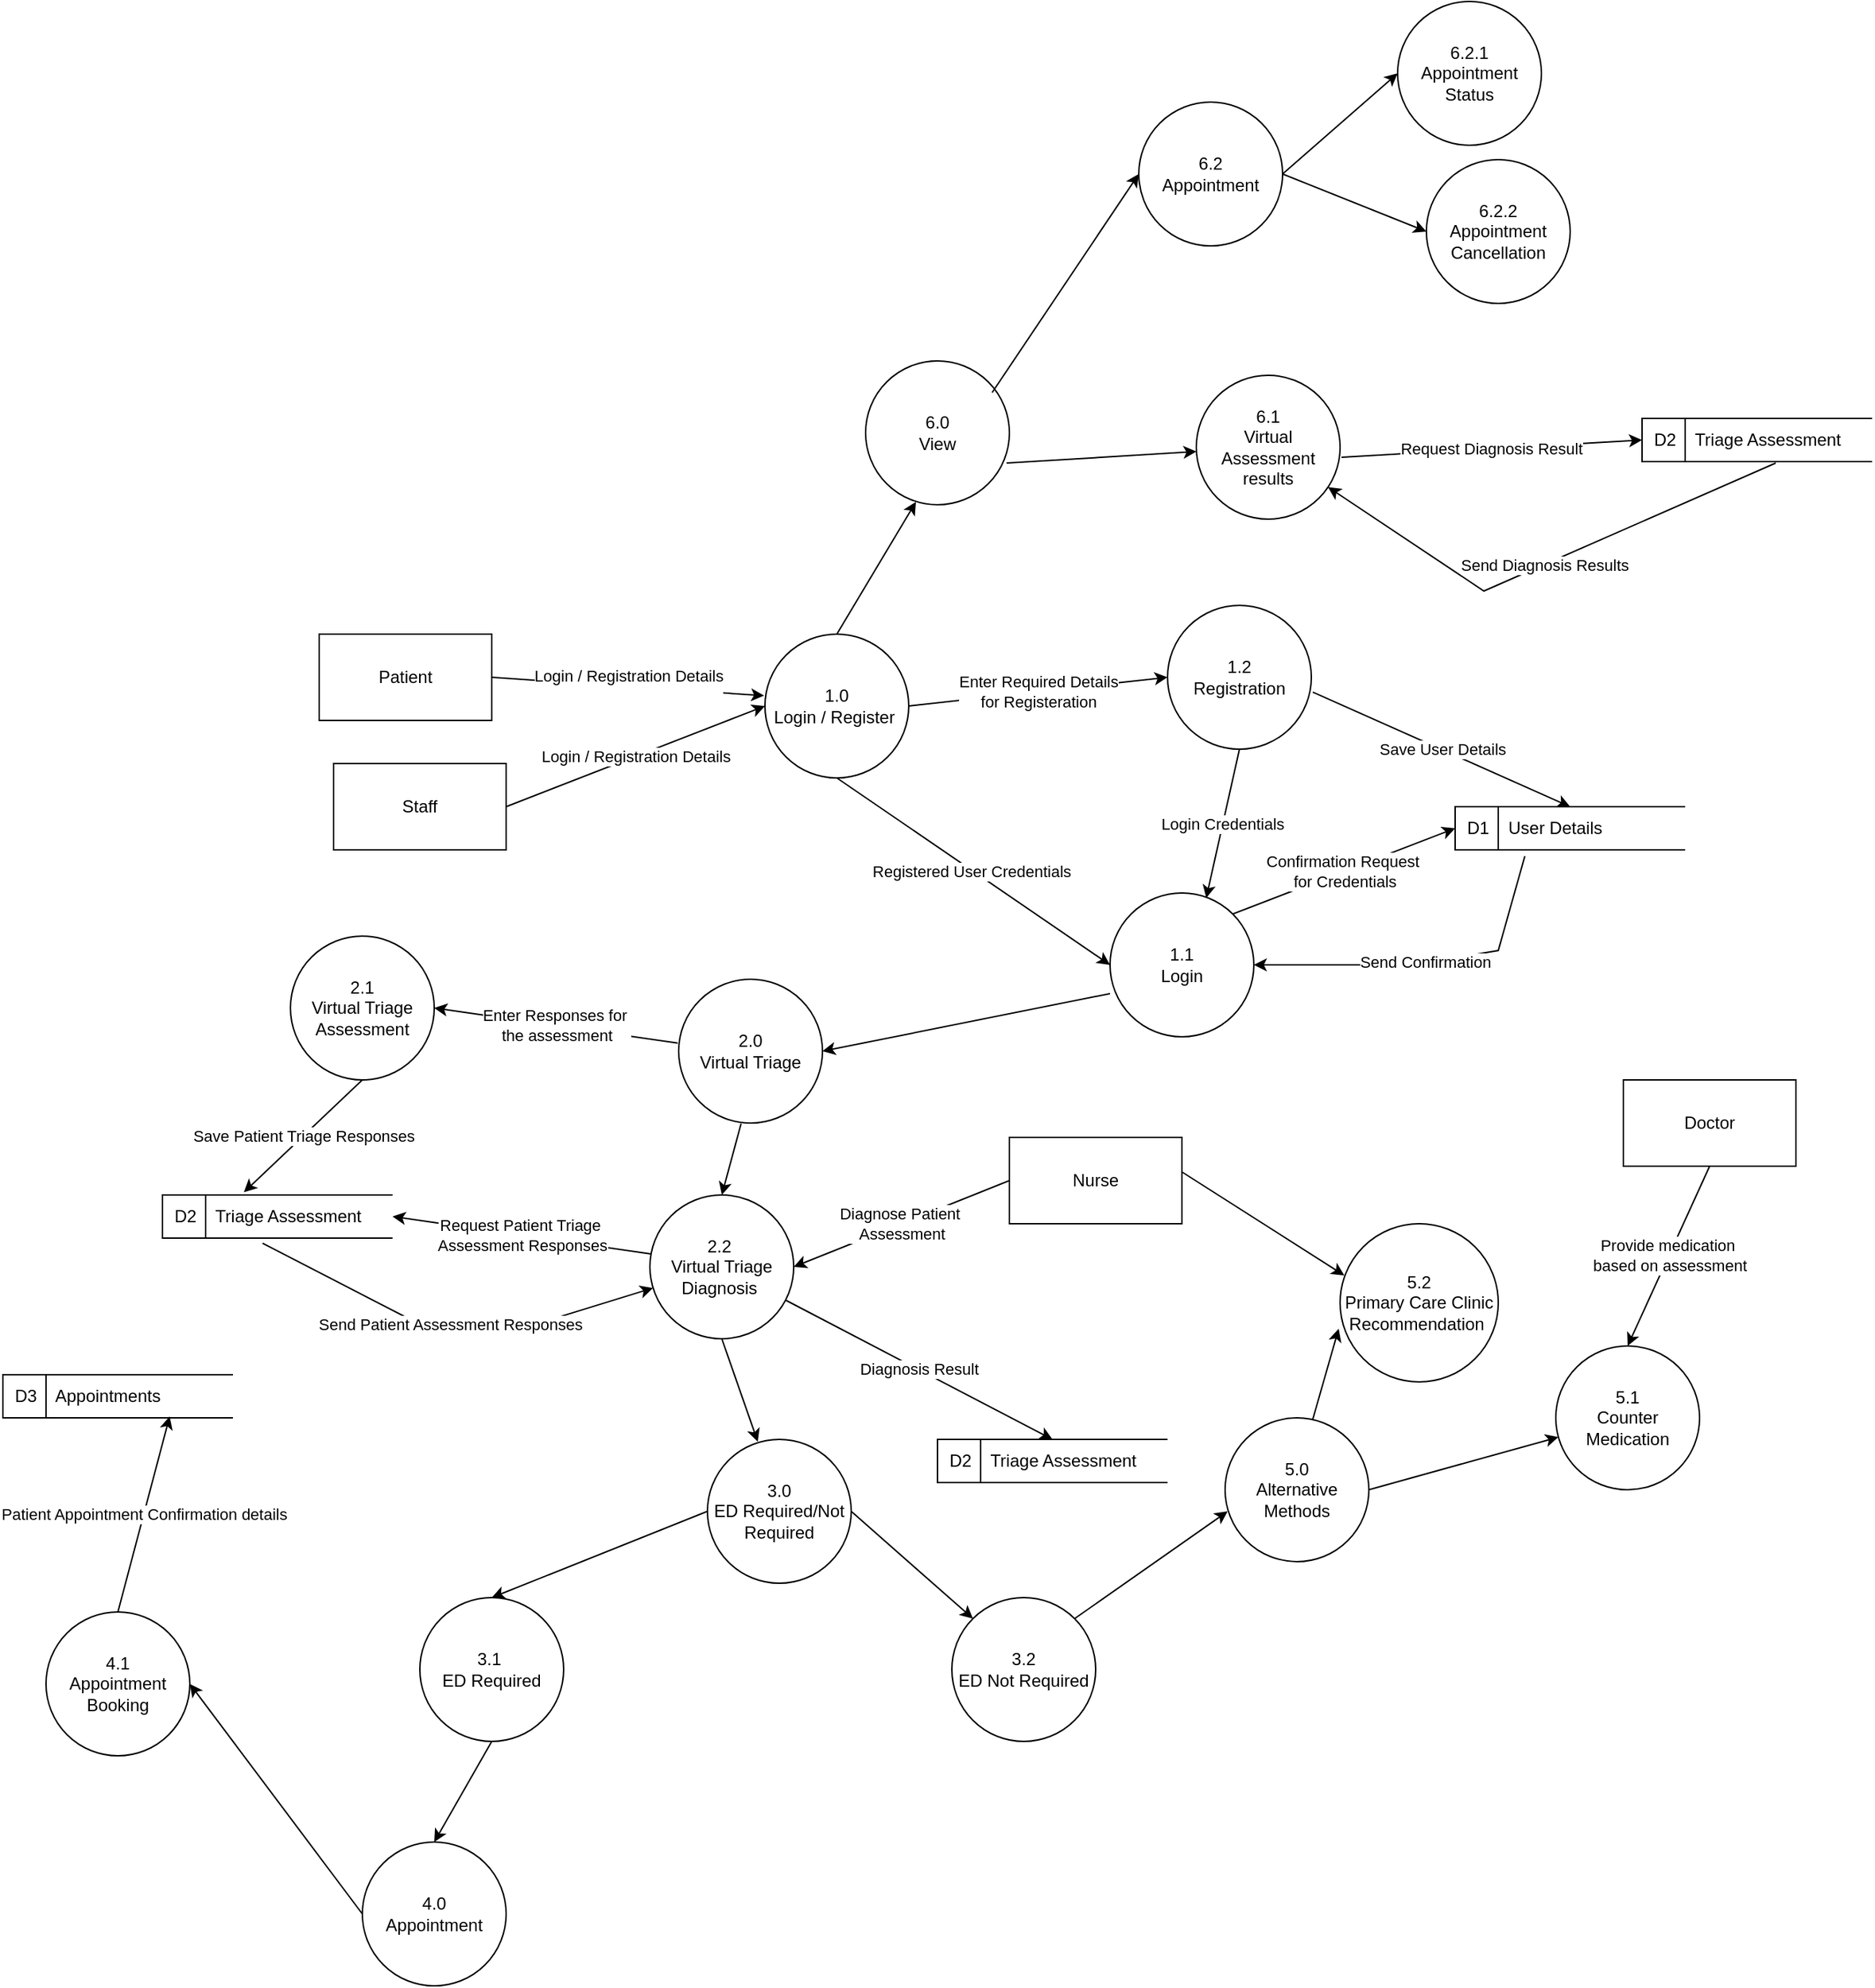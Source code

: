 <mxfile version="24.7.17">
  <diagram name="Page-1" id="96zTGkCK_pAWWn0Q6g7E">
    <mxGraphModel dx="2501" dy="1907" grid="1" gridSize="10" guides="1" tooltips="1" connect="1" arrows="1" fold="1" page="1" pageScale="1" pageWidth="827" pageHeight="1169" math="0" shadow="0">
      <root>
        <mxCell id="0" />
        <mxCell id="1" parent="0" />
        <mxCell id="Bff2i-X7J1a3gPwycmxD-1" value="Patient" style="rounded=0;whiteSpace=wrap;html=1;" parent="1" vertex="1">
          <mxGeometry x="-80" y="40" width="120" height="60" as="geometry" />
        </mxCell>
        <mxCell id="Bff2i-X7J1a3gPwycmxD-2" value="&lt;div&gt;1.0&lt;/div&gt;Login / Register&amp;nbsp;" style="ellipse;whiteSpace=wrap;html=1;aspect=fixed;" parent="1" vertex="1">
          <mxGeometry x="230" y="40" width="100" height="100" as="geometry" />
        </mxCell>
        <mxCell id="Bff2i-X7J1a3gPwycmxD-3" value="Staff" style="rounded=0;whiteSpace=wrap;html=1;" parent="1" vertex="1">
          <mxGeometry x="-70" y="130" width="120" height="60" as="geometry" />
        </mxCell>
        <mxCell id="Bff2i-X7J1a3gPwycmxD-4" value="&#xa;&lt;span style=&quot;color: rgb(0, 0, 0); font-family: Helvetica; font-size: 11px; font-style: normal; font-variant-ligatures: normal; font-variant-caps: normal; font-weight: 400; letter-spacing: normal; orphans: 2; text-align: center; text-indent: 0px; text-transform: none; widows: 2; word-spacing: 0px; -webkit-text-stroke-width: 0px; white-space: nowrap; background-color: rgb(255, 255, 255); text-decoration-thickness: initial; text-decoration-style: initial; text-decoration-color: initial; display: inline !important; float: none;&quot;&gt;Login / Registration Details&lt;/span&gt;&#xa;&#xa;" style="endArrow=classic;html=1;rounded=0;entryX=-0.006;entryY=0.428;entryDx=0;entryDy=0;entryPerimeter=0;exitX=1;exitY=0.5;exitDx=0;exitDy=0;" parent="1" source="Bff2i-X7J1a3gPwycmxD-1" target="Bff2i-X7J1a3gPwycmxD-2" edge="1">
          <mxGeometry width="50" height="50" relative="1" as="geometry">
            <mxPoint x="120" y="120" as="sourcePoint" />
            <mxPoint x="170" y="70" as="targetPoint" />
          </mxGeometry>
        </mxCell>
        <mxCell id="Bff2i-X7J1a3gPwycmxD-5" value="Login / Registration Details" style="endArrow=classic;html=1;rounded=0;entryX=0;entryY=0.5;entryDx=0;entryDy=0;exitX=1;exitY=0.5;exitDx=0;exitDy=0;" parent="1" source="Bff2i-X7J1a3gPwycmxD-3" target="Bff2i-X7J1a3gPwycmxD-2" edge="1">
          <mxGeometry width="50" height="50" relative="1" as="geometry">
            <mxPoint x="50" y="80" as="sourcePoint" />
            <mxPoint x="239" y="93" as="targetPoint" />
          </mxGeometry>
        </mxCell>
        <mxCell id="Bff2i-X7J1a3gPwycmxD-6" value="1.1&lt;div&gt;Login&lt;/div&gt;" style="ellipse;whiteSpace=wrap;html=1;aspect=fixed;" parent="1" vertex="1">
          <mxGeometry x="470" y="220" width="100" height="100" as="geometry" />
        </mxCell>
        <mxCell id="Bff2i-X7J1a3gPwycmxD-8" value="1.2&lt;div&gt;Registration&lt;/div&gt;" style="ellipse;whiteSpace=wrap;html=1;aspect=fixed;" parent="1" vertex="1">
          <mxGeometry x="510" y="20" width="100" height="100" as="geometry" />
        </mxCell>
        <mxCell id="Bff2i-X7J1a3gPwycmxD-9" value="Enter Required Details&lt;div&gt;for Registeration&lt;/div&gt;" style="endArrow=classic;html=1;rounded=0;entryX=0;entryY=0.5;entryDx=0;entryDy=0;exitX=1;exitY=0.5;exitDx=0;exitDy=0;" parent="1" source="Bff2i-X7J1a3gPwycmxD-2" target="Bff2i-X7J1a3gPwycmxD-8" edge="1">
          <mxGeometry width="50" height="50" relative="1" as="geometry">
            <mxPoint x="350" y="120" as="sourcePoint" />
            <mxPoint x="400" y="70" as="targetPoint" />
          </mxGeometry>
        </mxCell>
        <mxCell id="Bff2i-X7J1a3gPwycmxD-10" value="Registered User Credentials&amp;nbsp;" style="endArrow=classic;html=1;rounded=0;exitX=0.5;exitY=1;exitDx=0;exitDy=0;entryX=0;entryY=0.5;entryDx=0;entryDy=0;" parent="1" source="Bff2i-X7J1a3gPwycmxD-2" target="Bff2i-X7J1a3gPwycmxD-6" edge="1">
          <mxGeometry width="50" height="50" relative="1" as="geometry">
            <mxPoint x="290" y="230" as="sourcePoint" />
            <mxPoint x="340" y="180" as="targetPoint" />
          </mxGeometry>
        </mxCell>
        <mxCell id="Bff2i-X7J1a3gPwycmxD-11" value="&amp;nbsp;D1&amp;nbsp; &amp;nbsp; User Details" style="html=1;dashed=0;whiteSpace=wrap;shape=mxgraph.dfd.dataStoreID;align=left;spacingLeft=3;points=[[0,0],[0.5,0],[1,0],[0,0.5],[1,0.5],[0,1],[0.5,1],[1,1]];" parent="1" vertex="1">
          <mxGeometry x="710" y="160" width="160" height="30" as="geometry" />
        </mxCell>
        <mxCell id="Bff2i-X7J1a3gPwycmxD-12" value="Save User Details" style="endArrow=classic;html=1;rounded=0;entryX=0.5;entryY=0;entryDx=0;entryDy=0;exitX=1.01;exitY=0.603;exitDx=0;exitDy=0;exitPerimeter=0;" parent="1" source="Bff2i-X7J1a3gPwycmxD-8" target="Bff2i-X7J1a3gPwycmxD-11" edge="1">
          <mxGeometry width="50" height="50" relative="1" as="geometry">
            <mxPoint x="690" y="100" as="sourcePoint" />
            <mxPoint x="740" y="50" as="targetPoint" />
          </mxGeometry>
        </mxCell>
        <mxCell id="Bff2i-X7J1a3gPwycmxD-13" value="Login Credentials" style="endArrow=classic;html=1;rounded=0;entryX=0.669;entryY=0.035;entryDx=0;entryDy=0;entryPerimeter=0;exitX=0.5;exitY=1;exitDx=0;exitDy=0;" parent="1" source="Bff2i-X7J1a3gPwycmxD-8" target="Bff2i-X7J1a3gPwycmxD-6" edge="1">
          <mxGeometry width="50" height="50" relative="1" as="geometry">
            <mxPoint x="590" y="280" as="sourcePoint" />
            <mxPoint x="640" y="230" as="targetPoint" />
          </mxGeometry>
        </mxCell>
        <mxCell id="Bff2i-X7J1a3gPwycmxD-14" value="Confirmation Request&amp;nbsp;&lt;div&gt;for Credentials&lt;/div&gt;" style="endArrow=classic;html=1;rounded=0;entryX=0;entryY=0.5;entryDx=0;entryDy=0;exitX=1;exitY=0;exitDx=0;exitDy=0;" parent="1" source="Bff2i-X7J1a3gPwycmxD-6" target="Bff2i-X7J1a3gPwycmxD-11" edge="1">
          <mxGeometry width="50" height="50" relative="1" as="geometry">
            <mxPoint x="580" y="270" as="sourcePoint" />
            <mxPoint x="630" y="220" as="targetPoint" />
          </mxGeometry>
        </mxCell>
        <mxCell id="Bff2i-X7J1a3gPwycmxD-15" value="Send Confirmation" style="endArrow=classic;html=1;rounded=0;entryX=1;entryY=0.5;entryDx=0;entryDy=0;exitX=0.303;exitY=1.145;exitDx=0;exitDy=0;exitPerimeter=0;" parent="1" source="Bff2i-X7J1a3gPwycmxD-11" target="Bff2i-X7J1a3gPwycmxD-6" edge="1">
          <mxGeometry width="50" height="50" relative="1" as="geometry">
            <mxPoint x="670" y="310" as="sourcePoint" />
            <mxPoint x="720" y="260" as="targetPoint" />
            <Array as="points">
              <mxPoint x="740" y="260" />
              <mxPoint x="680" y="270" />
            </Array>
          </mxGeometry>
        </mxCell>
        <mxCell id="Bff2i-X7J1a3gPwycmxD-16" value="2.0&lt;div&gt;Virtual Triage&lt;/div&gt;" style="ellipse;whiteSpace=wrap;html=1;aspect=fixed;" parent="1" vertex="1">
          <mxGeometry x="170" y="280" width="100" height="100" as="geometry" />
        </mxCell>
        <mxCell id="Bff2i-X7J1a3gPwycmxD-17" value="" style="endArrow=classic;html=1;rounded=0;entryX=1;entryY=0.5;entryDx=0;entryDy=0;exitX=0;exitY=0.7;exitDx=0;exitDy=0;exitPerimeter=0;" parent="1" source="Bff2i-X7J1a3gPwycmxD-6" target="Bff2i-X7J1a3gPwycmxD-16" edge="1">
          <mxGeometry width="50" height="50" relative="1" as="geometry">
            <mxPoint x="330" y="340" as="sourcePoint" />
            <mxPoint x="380" y="290" as="targetPoint" />
          </mxGeometry>
        </mxCell>
        <mxCell id="Bff2i-X7J1a3gPwycmxD-18" value="2.1&lt;div&gt;Virtual Triage Assessment&lt;/div&gt;" style="ellipse;whiteSpace=wrap;html=1;aspect=fixed;" parent="1" vertex="1">
          <mxGeometry x="-100" y="250" width="100" height="100" as="geometry" />
        </mxCell>
        <mxCell id="Bff2i-X7J1a3gPwycmxD-19" value="Enter Responses for&amp;nbsp;&lt;div&gt;the assessment&lt;/div&gt;" style="endArrow=classic;html=1;rounded=0;entryX=1;entryY=0.5;entryDx=0;entryDy=0;exitX=-0.007;exitY=0.444;exitDx=0;exitDy=0;exitPerimeter=0;" parent="1" source="Bff2i-X7J1a3gPwycmxD-16" target="Bff2i-X7J1a3gPwycmxD-18" edge="1">
          <mxGeometry width="50" height="50" relative="1" as="geometry">
            <mxPoint x="90" y="410" as="sourcePoint" />
            <mxPoint x="140" y="360" as="targetPoint" />
          </mxGeometry>
        </mxCell>
        <mxCell id="Bff2i-X7J1a3gPwycmxD-20" value="&amp;nbsp;D2&amp;nbsp; &amp;nbsp; Triage Assessment" style="html=1;dashed=0;whiteSpace=wrap;shape=mxgraph.dfd.dataStoreID;align=left;spacingLeft=3;points=[[0,0],[0.5,0],[1,0],[0,0.5],[1,0.5],[0,1],[0.5,1],[1,1]];" parent="1" vertex="1">
          <mxGeometry x="-189" y="430" width="160" height="30" as="geometry" />
        </mxCell>
        <mxCell id="Bff2i-X7J1a3gPwycmxD-21" value="Save Patient Triage Responses" style="endArrow=classic;html=1;rounded=0;entryX=0.354;entryY=-0.064;entryDx=0;entryDy=0;entryPerimeter=0;exitX=0.5;exitY=1;exitDx=0;exitDy=0;" parent="1" source="Bff2i-X7J1a3gPwycmxD-18" target="Bff2i-X7J1a3gPwycmxD-20" edge="1">
          <mxGeometry width="50" height="50" relative="1" as="geometry">
            <mxPoint x="-190" y="430" as="sourcePoint" />
            <mxPoint x="-140" y="380" as="targetPoint" />
          </mxGeometry>
        </mxCell>
        <mxCell id="Bff2i-X7J1a3gPwycmxD-22" value="2.2&amp;nbsp;&lt;div&gt;Virtual Triage Diagnosis&amp;nbsp;&lt;/div&gt;" style="ellipse;whiteSpace=wrap;html=1;aspect=fixed;" parent="1" vertex="1">
          <mxGeometry x="150" y="430" width="100" height="100" as="geometry" />
        </mxCell>
        <mxCell id="Bff2i-X7J1a3gPwycmxD-23" value="Request Patient Triage&amp;nbsp;&lt;div&gt;Assessment Responses&lt;/div&gt;" style="endArrow=classic;html=1;rounded=0;entryX=1;entryY=0.5;entryDx=0;entryDy=0;exitX=0.006;exitY=0.41;exitDx=0;exitDy=0;exitPerimeter=0;" parent="1" source="Bff2i-X7J1a3gPwycmxD-22" target="Bff2i-X7J1a3gPwycmxD-20" edge="1">
          <mxGeometry width="50" height="50" relative="1" as="geometry">
            <mxPoint x="10" y="540" as="sourcePoint" />
            <mxPoint x="60" y="490" as="targetPoint" />
          </mxGeometry>
        </mxCell>
        <mxCell id="Bff2i-X7J1a3gPwycmxD-24" value="Send Patient Assessment Responses" style="endArrow=classic;html=1;rounded=0;exitX=0.435;exitY=1.119;exitDx=0;exitDy=0;exitPerimeter=0;" parent="1" source="Bff2i-X7J1a3gPwycmxD-20" target="Bff2i-X7J1a3gPwycmxD-22" edge="1">
          <mxGeometry width="50" height="50" relative="1" as="geometry">
            <mxPoint x="-70" y="580" as="sourcePoint" />
            <mxPoint x="-20" y="530" as="targetPoint" />
            <Array as="points">
              <mxPoint x="-10" y="520" />
              <mxPoint x="70" y="520" />
            </Array>
          </mxGeometry>
        </mxCell>
        <mxCell id="Bff2i-X7J1a3gPwycmxD-25" value="Nurse" style="rounded=0;whiteSpace=wrap;html=1;" parent="1" vertex="1">
          <mxGeometry x="400" y="390" width="120" height="60" as="geometry" />
        </mxCell>
        <mxCell id="Bff2i-X7J1a3gPwycmxD-26" value="Diagnose Patient&amp;nbsp;&lt;div&gt;Assessment&lt;/div&gt;" style="endArrow=classic;html=1;rounded=0;entryX=1;entryY=0.5;entryDx=0;entryDy=0;exitX=0;exitY=0.5;exitDx=0;exitDy=0;" parent="1" source="Bff2i-X7J1a3gPwycmxD-25" target="Bff2i-X7J1a3gPwycmxD-22" edge="1">
          <mxGeometry width="50" height="50" relative="1" as="geometry">
            <mxPoint x="300" y="540" as="sourcePoint" />
            <mxPoint x="350" y="490" as="targetPoint" />
          </mxGeometry>
        </mxCell>
        <mxCell id="ymnrK0_jYS6dcsCfefe1-1" value="" style="endArrow=classic;html=1;rounded=0;entryX=0.35;entryY=0.016;entryDx=0;entryDy=0;entryPerimeter=0;exitX=0.5;exitY=1;exitDx=0;exitDy=0;" parent="1" source="Bff2i-X7J1a3gPwycmxD-22" target="ymnrK0_jYS6dcsCfefe1-2" edge="1">
          <mxGeometry width="50" height="50" relative="1" as="geometry">
            <mxPoint x="190" y="610" as="sourcePoint" />
            <mxPoint x="240" y="560" as="targetPoint" />
          </mxGeometry>
        </mxCell>
        <mxCell id="ymnrK0_jYS6dcsCfefe1-2" value="3.0&lt;div&gt;ED Required/Not Required&lt;/div&gt;" style="ellipse;whiteSpace=wrap;html=1;aspect=fixed;" parent="1" vertex="1">
          <mxGeometry x="190" y="600" width="100" height="100" as="geometry" />
        </mxCell>
        <mxCell id="ymnrK0_jYS6dcsCfefe1-3" value="3.1&amp;nbsp;&lt;div&gt;ED Required&lt;/div&gt;" style="ellipse;whiteSpace=wrap;html=1;aspect=fixed;" parent="1" vertex="1">
          <mxGeometry x="-10" y="710" width="100" height="100" as="geometry" />
        </mxCell>
        <mxCell id="ymnrK0_jYS6dcsCfefe1-4" value="3.2&lt;div&gt;ED Not Required&lt;/div&gt;" style="ellipse;whiteSpace=wrap;html=1;aspect=fixed;" parent="1" vertex="1">
          <mxGeometry x="360" y="710" width="100" height="100" as="geometry" />
        </mxCell>
        <mxCell id="ymnrK0_jYS6dcsCfefe1-5" value="" style="endArrow=classic;html=1;rounded=0;entryX=0.5;entryY=0;entryDx=0;entryDy=0;exitX=0;exitY=0.5;exitDx=0;exitDy=0;" parent="1" source="ymnrK0_jYS6dcsCfefe1-2" target="ymnrK0_jYS6dcsCfefe1-3" edge="1">
          <mxGeometry width="50" height="50" relative="1" as="geometry">
            <mxPoint x="-60" y="660" as="sourcePoint" />
            <mxPoint x="-10" y="610" as="targetPoint" />
          </mxGeometry>
        </mxCell>
        <mxCell id="ymnrK0_jYS6dcsCfefe1-6" value="" style="endArrow=classic;html=1;rounded=0;entryX=0;entryY=0;entryDx=0;entryDy=0;exitX=1;exitY=0.5;exitDx=0;exitDy=0;" parent="1" source="ymnrK0_jYS6dcsCfefe1-2" target="ymnrK0_jYS6dcsCfefe1-4" edge="1">
          <mxGeometry width="50" height="50" relative="1" as="geometry">
            <mxPoint x="280" y="780" as="sourcePoint" />
            <mxPoint x="330" y="730" as="targetPoint" />
          </mxGeometry>
        </mxCell>
        <mxCell id="ymnrK0_jYS6dcsCfefe1-7" value="" style="endArrow=classic;html=1;rounded=0;entryX=0.5;entryY=0;entryDx=0;entryDy=0;exitX=0.434;exitY=1.004;exitDx=0;exitDy=0;exitPerimeter=0;" parent="1" source="Bff2i-X7J1a3gPwycmxD-16" target="Bff2i-X7J1a3gPwycmxD-22" edge="1">
          <mxGeometry width="50" height="50" relative="1" as="geometry">
            <mxPoint x="90" y="410" as="sourcePoint" />
            <mxPoint x="140" y="360" as="targetPoint" />
          </mxGeometry>
        </mxCell>
        <mxCell id="ymnrK0_jYS6dcsCfefe1-8" value="5.0&lt;div&gt;Alternative Methods&lt;/div&gt;" style="ellipse;whiteSpace=wrap;html=1;aspect=fixed;" parent="1" vertex="1">
          <mxGeometry x="550" y="585" width="100" height="100" as="geometry" />
        </mxCell>
        <mxCell id="ymnrK0_jYS6dcsCfefe1-9" value="" style="endArrow=classic;html=1;rounded=0;entryX=0.018;entryY=0.65;entryDx=0;entryDy=0;entryPerimeter=0;exitX=1;exitY=0;exitDx=0;exitDy=0;" parent="1" source="ymnrK0_jYS6dcsCfefe1-4" target="ymnrK0_jYS6dcsCfefe1-8" edge="1">
          <mxGeometry width="50" height="50" relative="1" as="geometry">
            <mxPoint x="410" y="660" as="sourcePoint" />
            <mxPoint x="460" y="610" as="targetPoint" />
          </mxGeometry>
        </mxCell>
        <mxCell id="aXVEYFe5cARRdrmqYQfY-1" value="5.1&lt;div&gt;Counter Medication&lt;/div&gt;" style="ellipse;whiteSpace=wrap;html=1;aspect=fixed;" vertex="1" parent="1">
          <mxGeometry x="780" y="535" width="100" height="100" as="geometry" />
        </mxCell>
        <mxCell id="aXVEYFe5cARRdrmqYQfY-2" value="" style="endArrow=classic;html=1;rounded=0;exitX=1;exitY=0.5;exitDx=0;exitDy=0;" edge="1" parent="1" source="ymnrK0_jYS6dcsCfefe1-8" target="aXVEYFe5cARRdrmqYQfY-1">
          <mxGeometry width="50" height="50" relative="1" as="geometry">
            <mxPoint x="620" y="560" as="sourcePoint" />
            <mxPoint x="670" y="510" as="targetPoint" />
          </mxGeometry>
        </mxCell>
        <mxCell id="aXVEYFe5cARRdrmqYQfY-3" value="5.2&lt;div&gt;Primary Care Clinic Recommendation&amp;nbsp;&lt;/div&gt;" style="ellipse;whiteSpace=wrap;html=1;aspect=fixed;" vertex="1" parent="1">
          <mxGeometry x="630" y="450" width="110" height="110" as="geometry" />
        </mxCell>
        <mxCell id="aXVEYFe5cARRdrmqYQfY-4" value="" style="endArrow=classic;html=1;rounded=0;entryX=-0.009;entryY=0.664;entryDx=0;entryDy=0;entryPerimeter=0;exitX=0.61;exitY=0.01;exitDx=0;exitDy=0;exitPerimeter=0;" edge="1" parent="1" source="ymnrK0_jYS6dcsCfefe1-8" target="aXVEYFe5cARRdrmqYQfY-3">
          <mxGeometry width="50" height="50" relative="1" as="geometry">
            <mxPoint x="560" y="560" as="sourcePoint" />
            <mxPoint x="610" y="510" as="targetPoint" />
          </mxGeometry>
        </mxCell>
        <mxCell id="aXVEYFe5cARRdrmqYQfY-5" value="Doctor" style="rounded=0;whiteSpace=wrap;html=1;" vertex="1" parent="1">
          <mxGeometry x="827" y="350" width="120" height="60" as="geometry" />
        </mxCell>
        <mxCell id="aXVEYFe5cARRdrmqYQfY-6" value="Provide medication&amp;nbsp;&lt;div&gt;based on assessment&lt;/div&gt;" style="endArrow=classic;html=1;rounded=0;entryX=0.5;entryY=0;entryDx=0;entryDy=0;exitX=0.5;exitY=1;exitDx=0;exitDy=0;" edge="1" parent="1" source="aXVEYFe5cARRdrmqYQfY-5" target="aXVEYFe5cARRdrmqYQfY-1">
          <mxGeometry width="50" height="50" relative="1" as="geometry">
            <mxPoint x="920" y="490" as="sourcePoint" />
            <mxPoint x="970" y="440" as="targetPoint" />
          </mxGeometry>
        </mxCell>
        <mxCell id="aXVEYFe5cARRdrmqYQfY-7" value="6.0&lt;div&gt;View&lt;/div&gt;" style="ellipse;whiteSpace=wrap;html=1;aspect=fixed;" vertex="1" parent="1">
          <mxGeometry x="300" y="-150" width="100" height="100" as="geometry" />
        </mxCell>
        <mxCell id="aXVEYFe5cARRdrmqYQfY-8" value="" style="endArrow=classic;html=1;rounded=0;entryX=0.35;entryY=0.98;entryDx=0;entryDy=0;entryPerimeter=0;exitX=0.5;exitY=0;exitDx=0;exitDy=0;" edge="1" parent="1" source="Bff2i-X7J1a3gPwycmxD-2" target="aXVEYFe5cARRdrmqYQfY-7">
          <mxGeometry width="50" height="50" relative="1" as="geometry">
            <mxPoint x="260" y="20" as="sourcePoint" />
            <mxPoint x="310" y="-30" as="targetPoint" />
          </mxGeometry>
        </mxCell>
        <mxCell id="aXVEYFe5cARRdrmqYQfY-9" value="6.1&lt;div&gt;Virtual Assessment results&lt;/div&gt;" style="ellipse;whiteSpace=wrap;html=1;aspect=fixed;" vertex="1" parent="1">
          <mxGeometry x="530" y="-140" width="100" height="100" as="geometry" />
        </mxCell>
        <mxCell id="aXVEYFe5cARRdrmqYQfY-10" value="" style="endArrow=classic;html=1;rounded=0;exitX=0.98;exitY=0.71;exitDx=0;exitDy=0;exitPerimeter=0;" edge="1" parent="1" source="aXVEYFe5cARRdrmqYQfY-7" target="aXVEYFe5cARRdrmqYQfY-9">
          <mxGeometry width="50" height="50" relative="1" as="geometry">
            <mxPoint x="440" y="10" as="sourcePoint" />
            <mxPoint x="490" y="-40" as="targetPoint" />
          </mxGeometry>
        </mxCell>
        <mxCell id="aXVEYFe5cARRdrmqYQfY-14" value="" style="endArrow=classic;html=1;rounded=0;exitX=0.88;exitY=0.22;exitDx=0;exitDy=0;exitPerimeter=0;entryX=0;entryY=0.5;entryDx=0;entryDy=0;" edge="1" parent="1" source="aXVEYFe5cARRdrmqYQfY-7" target="aXVEYFe5cARRdrmqYQfY-20">
          <mxGeometry width="50" height="50" relative="1" as="geometry">
            <mxPoint x="470" y="-140" as="sourcePoint" />
            <mxPoint x="580" y="-200" as="targetPoint" />
          </mxGeometry>
        </mxCell>
        <mxCell id="aXVEYFe5cARRdrmqYQfY-15" value="4.0&lt;div&gt;Appointment&lt;/div&gt;" style="ellipse;whiteSpace=wrap;html=1;aspect=fixed;" vertex="1" parent="1">
          <mxGeometry x="-50" y="880" width="100" height="100" as="geometry" />
        </mxCell>
        <mxCell id="aXVEYFe5cARRdrmqYQfY-16" value="" style="endArrow=classic;html=1;rounded=0;entryX=0.5;entryY=0;entryDx=0;entryDy=0;exitX=0.5;exitY=1;exitDx=0;exitDy=0;" edge="1" parent="1" source="ymnrK0_jYS6dcsCfefe1-3" target="aXVEYFe5cARRdrmqYQfY-15">
          <mxGeometry width="50" height="50" relative="1" as="geometry">
            <mxPoint x="-130" y="860" as="sourcePoint" />
            <mxPoint x="-80" y="810" as="targetPoint" />
          </mxGeometry>
        </mxCell>
        <mxCell id="aXVEYFe5cARRdrmqYQfY-18" value="4.1&lt;div&gt;Appointment Booking&lt;/div&gt;" style="ellipse;whiteSpace=wrap;html=1;aspect=fixed;" vertex="1" parent="1">
          <mxGeometry x="-270" y="720" width="100" height="100" as="geometry" />
        </mxCell>
        <mxCell id="aXVEYFe5cARRdrmqYQfY-20" value="6.2&lt;div&gt;Appointment&lt;/div&gt;" style="ellipse;whiteSpace=wrap;html=1;aspect=fixed;" vertex="1" parent="1">
          <mxGeometry x="490" y="-330" width="100" height="100" as="geometry" />
        </mxCell>
        <mxCell id="aXVEYFe5cARRdrmqYQfY-21" value="6.2.1&lt;div&gt;Appointment Status&lt;/div&gt;" style="ellipse;whiteSpace=wrap;html=1;aspect=fixed;" vertex="1" parent="1">
          <mxGeometry x="670" y="-400" width="100" height="100" as="geometry" />
        </mxCell>
        <mxCell id="aXVEYFe5cARRdrmqYQfY-22" value="6.2.2&lt;div&gt;Appointment Cancellation&lt;/div&gt;" style="ellipse;whiteSpace=wrap;html=1;aspect=fixed;" vertex="1" parent="1">
          <mxGeometry x="690" y="-290" width="100" height="100" as="geometry" />
        </mxCell>
        <mxCell id="aXVEYFe5cARRdrmqYQfY-23" value="" style="endArrow=classic;html=1;rounded=0;entryX=0;entryY=0.5;entryDx=0;entryDy=0;exitX=1;exitY=0.5;exitDx=0;exitDy=0;" edge="1" parent="1" source="aXVEYFe5cARRdrmqYQfY-20" target="aXVEYFe5cARRdrmqYQfY-22">
          <mxGeometry width="50" height="50" relative="1" as="geometry">
            <mxPoint x="600" y="-180" as="sourcePoint" />
            <mxPoint x="650" y="-230" as="targetPoint" />
          </mxGeometry>
        </mxCell>
        <mxCell id="aXVEYFe5cARRdrmqYQfY-24" value="" style="endArrow=classic;html=1;rounded=0;entryX=0;entryY=0.5;entryDx=0;entryDy=0;exitX=1;exitY=0.5;exitDx=0;exitDy=0;" edge="1" parent="1" source="aXVEYFe5cARRdrmqYQfY-20" target="aXVEYFe5cARRdrmqYQfY-21">
          <mxGeometry width="50" height="50" relative="1" as="geometry">
            <mxPoint x="520" y="-340" as="sourcePoint" />
            <mxPoint x="570" y="-390" as="targetPoint" />
          </mxGeometry>
        </mxCell>
        <mxCell id="aXVEYFe5cARRdrmqYQfY-25" value="" style="endArrow=classic;html=1;rounded=0;entryX=1;entryY=0.5;entryDx=0;entryDy=0;exitX=0;exitY=0.5;exitDx=0;exitDy=0;" edge="1" parent="1" source="aXVEYFe5cARRdrmqYQfY-15" target="aXVEYFe5cARRdrmqYQfY-18">
          <mxGeometry width="50" height="50" relative="1" as="geometry">
            <mxPoint x="-70" y="880" as="sourcePoint" />
            <mxPoint x="-20" y="830" as="targetPoint" />
          </mxGeometry>
        </mxCell>
        <mxCell id="aXVEYFe5cARRdrmqYQfY-26" value="&amp;nbsp;D2&amp;nbsp; &amp;nbsp; Triage Assessment" style="html=1;dashed=0;whiteSpace=wrap;shape=mxgraph.dfd.dataStoreID;align=left;spacingLeft=3;points=[[0,0],[0.5,0],[1,0],[0,0.5],[1,0.5],[0,1],[0.5,1],[1,1]];" vertex="1" parent="1">
          <mxGeometry x="350" y="600" width="160" height="30" as="geometry" />
        </mxCell>
        <mxCell id="aXVEYFe5cARRdrmqYQfY-27" value="Diagnosis Result" style="endArrow=classic;html=1;rounded=0;entryX=0.5;entryY=0;entryDx=0;entryDy=0;" edge="1" parent="1" source="Bff2i-X7J1a3gPwycmxD-22" target="aXVEYFe5cARRdrmqYQfY-26">
          <mxGeometry width="50" height="50" relative="1" as="geometry">
            <mxPoint x="260" y="560" as="sourcePoint" />
            <mxPoint x="310" y="510" as="targetPoint" />
          </mxGeometry>
        </mxCell>
        <mxCell id="aXVEYFe5cARRdrmqYQfY-28" value="&amp;nbsp;D2&amp;nbsp; &amp;nbsp; Triage Assessment" style="html=1;dashed=0;whiteSpace=wrap;shape=mxgraph.dfd.dataStoreID;align=left;spacingLeft=3;points=[[0,0],[0.5,0],[1,0],[0,0.5],[1,0.5],[0,1],[0.5,1],[1,1]];" vertex="1" parent="1">
          <mxGeometry x="840" y="-110" width="160" height="30" as="geometry" />
        </mxCell>
        <mxCell id="aXVEYFe5cARRdrmqYQfY-29" value="Request Diagnosis Result" style="endArrow=classic;html=1;rounded=0;entryX=0;entryY=0.5;entryDx=0;entryDy=0;exitX=1.01;exitY=0.57;exitDx=0;exitDy=0;exitPerimeter=0;" edge="1" parent="1" source="aXVEYFe5cARRdrmqYQfY-9" target="aXVEYFe5cARRdrmqYQfY-28">
          <mxGeometry width="50" height="50" relative="1" as="geometry">
            <mxPoint x="680" y="10" as="sourcePoint" />
            <mxPoint x="730" y="-40" as="targetPoint" />
          </mxGeometry>
        </mxCell>
        <mxCell id="aXVEYFe5cARRdrmqYQfY-30" value="Send Diagnosis Results" style="endArrow=classic;html=1;rounded=0;exitX=0.581;exitY=1.033;exitDx=0;exitDy=0;exitPerimeter=0;" edge="1" parent="1" source="aXVEYFe5cARRdrmqYQfY-28" target="aXVEYFe5cARRdrmqYQfY-9">
          <mxGeometry width="50" height="50" relative="1" as="geometry">
            <mxPoint x="870" y="30" as="sourcePoint" />
            <mxPoint x="920" y="-20" as="targetPoint" />
            <Array as="points">
              <mxPoint x="730" y="10" />
            </Array>
          </mxGeometry>
        </mxCell>
        <mxCell id="aXVEYFe5cARRdrmqYQfY-31" value="&amp;nbsp;D3&amp;nbsp; &amp;nbsp; Appointments" style="html=1;dashed=0;whiteSpace=wrap;shape=mxgraph.dfd.dataStoreID;align=left;spacingLeft=3;points=[[0,0],[0.5,0],[1,0],[0,0.5],[1,0.5],[0,1],[0.5,1],[1,1]];" vertex="1" parent="1">
          <mxGeometry x="-300" y="555" width="160" height="30" as="geometry" />
        </mxCell>
        <mxCell id="aXVEYFe5cARRdrmqYQfY-32" value="Patient Appointment Confirmation details" style="endArrow=classic;html=1;rounded=0;entryX=0.725;entryY=0.967;entryDx=0;entryDy=0;entryPerimeter=0;exitX=0.5;exitY=0;exitDx=0;exitDy=0;" edge="1" parent="1" source="aXVEYFe5cARRdrmqYQfY-18" target="aXVEYFe5cARRdrmqYQfY-31">
          <mxGeometry width="50" height="50" relative="1" as="geometry">
            <mxPoint x="-270" y="700" as="sourcePoint" />
            <mxPoint x="-220" y="650" as="targetPoint" />
          </mxGeometry>
        </mxCell>
        <mxCell id="aXVEYFe5cARRdrmqYQfY-33" value="" style="endArrow=classic;html=1;rounded=0;entryX=0.027;entryY=0.327;entryDx=0;entryDy=0;entryPerimeter=0;exitX=1;exitY=0.4;exitDx=0;exitDy=0;exitPerimeter=0;" edge="1" parent="1" source="Bff2i-X7J1a3gPwycmxD-25" target="aXVEYFe5cARRdrmqYQfY-3">
          <mxGeometry width="50" height="50" relative="1" as="geometry">
            <mxPoint x="540" y="520" as="sourcePoint" />
            <mxPoint x="540" y="490" as="targetPoint" />
          </mxGeometry>
        </mxCell>
      </root>
    </mxGraphModel>
  </diagram>
</mxfile>

